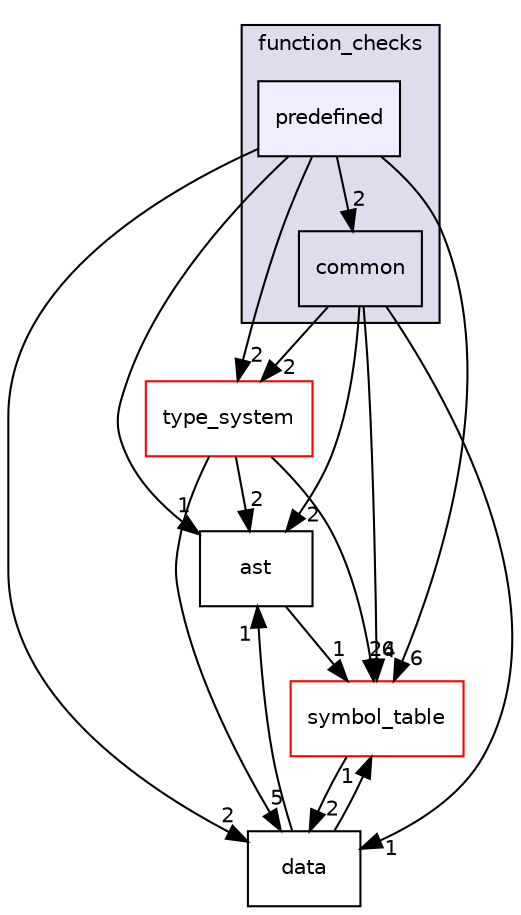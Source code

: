 digraph "src/semantic_analysis/function_checks/predefined" {
  compound=true
  node [ fontsize="10", fontname="Helvetica"];
  edge [ labelfontsize="10", labelfontname="Helvetica"];
  subgraph clusterdir_84d98c85ea0290e28b86cc861317e02a {
    graph [ bgcolor="#ddddee", pencolor="black", label="function_checks" fontname="Helvetica", fontsize="10", URL="dir_84d98c85ea0290e28b86cc861317e02a.html"]
  dir_ba1eb02cfae7bb009fc7b625278cbf24 [shape=box label="common" URL="dir_ba1eb02cfae7bb009fc7b625278cbf24.html"];
  dir_61559a5d56b57d9f6119d4f7f8f970aa [shape=box, label="predefined", style="filled", fillcolor="#eeeeff", pencolor="black", URL="dir_61559a5d56b57d9f6119d4f7f8f970aa.html"];
  }
  dir_203e5988f1ed315d29383d699972de6f [shape=box label="ast" URL="dir_203e5988f1ed315d29383d699972de6f.html"];
  dir_5366418984bbb764c0ee8ec3b27cf2cb [shape=box label="type_system" fillcolor="white" style="filled" color="red" URL="dir_5366418984bbb764c0ee8ec3b27cf2cb.html"];
  dir_c1be8d27e7f84178e95f152701110b19 [shape=box label="data" URL="dir_c1be8d27e7f84178e95f152701110b19.html"];
  dir_ee2e78e09e3523a3dc72b1c19f9afb8f [shape=box label="symbol_table" fillcolor="white" style="filled" color="red" URL="dir_ee2e78e09e3523a3dc72b1c19f9afb8f.html"];
  dir_203e5988f1ed315d29383d699972de6f->dir_ee2e78e09e3523a3dc72b1c19f9afb8f [headlabel="1", labeldistance=1.5 headhref="dir_000001_000014.html"];
  dir_c1be8d27e7f84178e95f152701110b19->dir_203e5988f1ed315d29383d699972de6f [headlabel="1", labeldistance=1.5 headhref="dir_000002_000001.html"];
  dir_c1be8d27e7f84178e95f152701110b19->dir_ee2e78e09e3523a3dc72b1c19f9afb8f [headlabel="1", labeldistance=1.5 headhref="dir_000002_000014.html"];
  dir_5366418984bbb764c0ee8ec3b27cf2cb->dir_203e5988f1ed315d29383d699972de6f [headlabel="2", labeldistance=1.5 headhref="dir_000020_000001.html"];
  dir_5366418984bbb764c0ee8ec3b27cf2cb->dir_c1be8d27e7f84178e95f152701110b19 [headlabel="5", labeldistance=1.5 headhref="dir_000020_000002.html"];
  dir_5366418984bbb764c0ee8ec3b27cf2cb->dir_ee2e78e09e3523a3dc72b1c19f9afb8f [headlabel="26", labeldistance=1.5 headhref="dir_000020_000014.html"];
  dir_61559a5d56b57d9f6119d4f7f8f970aa->dir_203e5988f1ed315d29383d699972de6f [headlabel="1", labeldistance=1.5 headhref="dir_000010_000001.html"];
  dir_61559a5d56b57d9f6119d4f7f8f970aa->dir_5366418984bbb764c0ee8ec3b27cf2cb [headlabel="2", labeldistance=1.5 headhref="dir_000010_000020.html"];
  dir_61559a5d56b57d9f6119d4f7f8f970aa->dir_ba1eb02cfae7bb009fc7b625278cbf24 [headlabel="2", labeldistance=1.5 headhref="dir_000010_000008.html"];
  dir_61559a5d56b57d9f6119d4f7f8f970aa->dir_c1be8d27e7f84178e95f152701110b19 [headlabel="2", labeldistance=1.5 headhref="dir_000010_000002.html"];
  dir_61559a5d56b57d9f6119d4f7f8f970aa->dir_ee2e78e09e3523a3dc72b1c19f9afb8f [headlabel="6", labeldistance=1.5 headhref="dir_000010_000014.html"];
  dir_ee2e78e09e3523a3dc72b1c19f9afb8f->dir_c1be8d27e7f84178e95f152701110b19 [headlabel="2", labeldistance=1.5 headhref="dir_000014_000002.html"];
  dir_ba1eb02cfae7bb009fc7b625278cbf24->dir_203e5988f1ed315d29383d699972de6f [headlabel="2", labeldistance=1.5 headhref="dir_000008_000001.html"];
  dir_ba1eb02cfae7bb009fc7b625278cbf24->dir_5366418984bbb764c0ee8ec3b27cf2cb [headlabel="2", labeldistance=1.5 headhref="dir_000008_000020.html"];
  dir_ba1eb02cfae7bb009fc7b625278cbf24->dir_c1be8d27e7f84178e95f152701110b19 [headlabel="1", labeldistance=1.5 headhref="dir_000008_000002.html"];
  dir_ba1eb02cfae7bb009fc7b625278cbf24->dir_ee2e78e09e3523a3dc72b1c19f9afb8f [headlabel="4", labeldistance=1.5 headhref="dir_000008_000014.html"];
}
